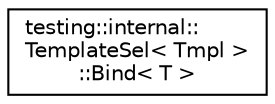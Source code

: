 digraph "Иерархия классов. Графический вид."
{
 // LATEX_PDF_SIZE
  edge [fontname="Helvetica",fontsize="10",labelfontname="Helvetica",labelfontsize="10"];
  node [fontname="Helvetica",fontsize="10",shape=record];
  rankdir="LR";
  Node0 [label="testing::internal::\lTemplateSel\< Tmpl \>\l::Bind\< T \>",height=0.2,width=0.4,color="black", fillcolor="white", style="filled",URL="$structtesting_1_1internal_1_1TemplateSel_1_1Bind.html",tooltip=" "];
}
